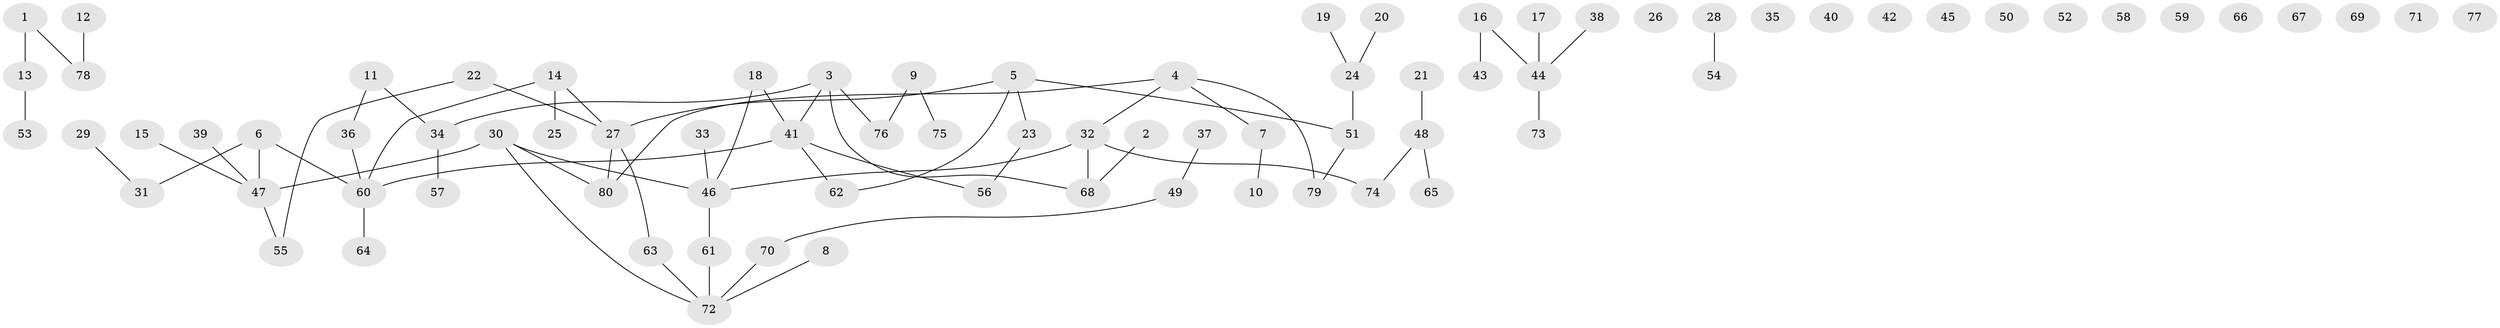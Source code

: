 // Generated by graph-tools (version 1.1) at 2025/39/03/09/25 04:39:57]
// undirected, 80 vertices, 73 edges
graph export_dot {
graph [start="1"]
  node [color=gray90,style=filled];
  1;
  2;
  3;
  4;
  5;
  6;
  7;
  8;
  9;
  10;
  11;
  12;
  13;
  14;
  15;
  16;
  17;
  18;
  19;
  20;
  21;
  22;
  23;
  24;
  25;
  26;
  27;
  28;
  29;
  30;
  31;
  32;
  33;
  34;
  35;
  36;
  37;
  38;
  39;
  40;
  41;
  42;
  43;
  44;
  45;
  46;
  47;
  48;
  49;
  50;
  51;
  52;
  53;
  54;
  55;
  56;
  57;
  58;
  59;
  60;
  61;
  62;
  63;
  64;
  65;
  66;
  67;
  68;
  69;
  70;
  71;
  72;
  73;
  74;
  75;
  76;
  77;
  78;
  79;
  80;
  1 -- 13;
  1 -- 78;
  2 -- 68;
  3 -- 34;
  3 -- 41;
  3 -- 68;
  3 -- 76;
  4 -- 7;
  4 -- 32;
  4 -- 79;
  4 -- 80;
  5 -- 23;
  5 -- 27;
  5 -- 51;
  5 -- 62;
  6 -- 31;
  6 -- 47;
  6 -- 60;
  7 -- 10;
  8 -- 72;
  9 -- 75;
  9 -- 76;
  11 -- 34;
  11 -- 36;
  12 -- 78;
  13 -- 53;
  14 -- 25;
  14 -- 27;
  14 -- 60;
  15 -- 47;
  16 -- 43;
  16 -- 44;
  17 -- 44;
  18 -- 41;
  18 -- 46;
  19 -- 24;
  20 -- 24;
  21 -- 48;
  22 -- 27;
  22 -- 55;
  23 -- 56;
  24 -- 51;
  27 -- 63;
  27 -- 80;
  28 -- 54;
  29 -- 31;
  30 -- 46;
  30 -- 47;
  30 -- 72;
  30 -- 80;
  32 -- 46;
  32 -- 68;
  32 -- 74;
  33 -- 46;
  34 -- 57;
  36 -- 60;
  37 -- 49;
  38 -- 44;
  39 -- 47;
  41 -- 56;
  41 -- 60;
  41 -- 62;
  44 -- 73;
  46 -- 61;
  47 -- 55;
  48 -- 65;
  48 -- 74;
  49 -- 70;
  51 -- 79;
  60 -- 64;
  61 -- 72;
  63 -- 72;
  70 -- 72;
}
